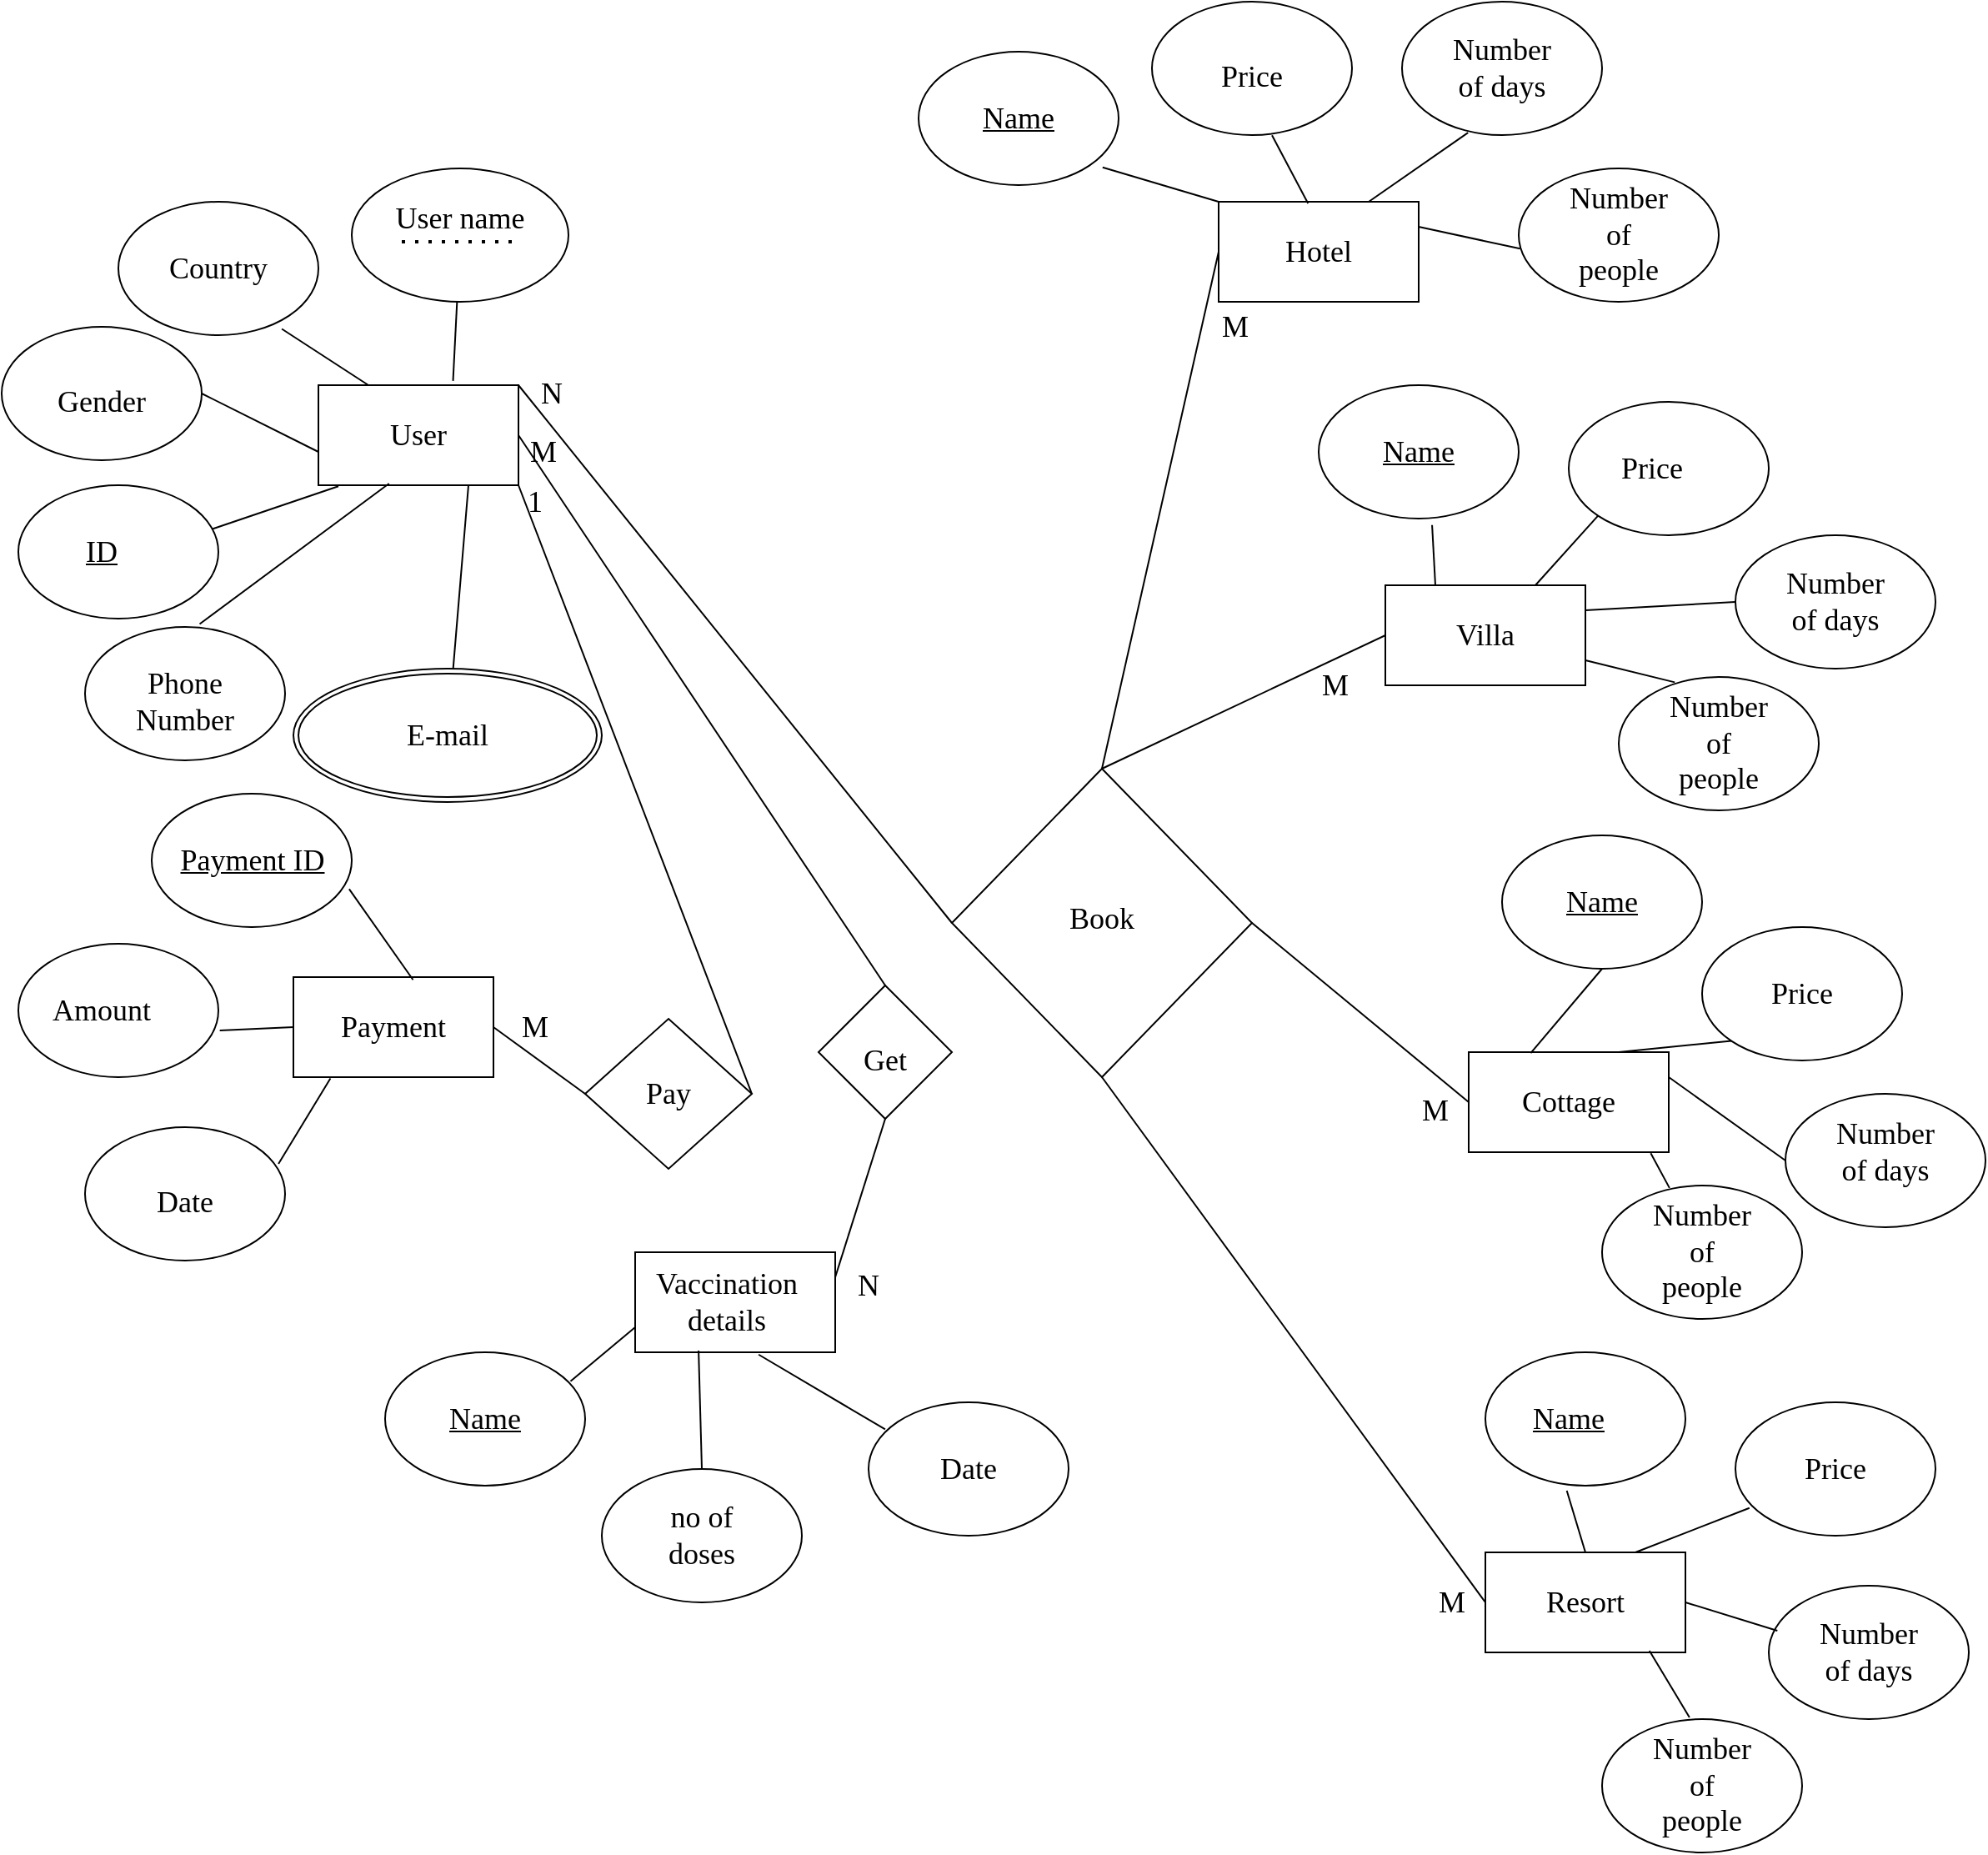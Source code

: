 <mxfile version="20.4.1" type="github">
  <diagram id="PhXYykc9L2HgZ_hh5Q4u" name="Page-1">
    <mxGraphModel dx="1888" dy="1647" grid="1" gridSize="10" guides="1" tooltips="1" connect="1" arrows="1" fold="1" page="1" pageScale="1" pageWidth="850" pageHeight="1100" math="0" shadow="0">
      <root>
        <mxCell id="0" />
        <mxCell id="1" parent="0" />
        <mxCell id="45WiUn7MyxqEai1GLjka-1" value="" style="rounded=0;whiteSpace=wrap;html=1;" vertex="1" parent="1">
          <mxGeometry x="120" y="180" width="120" height="60" as="geometry" />
        </mxCell>
        <mxCell id="45WiUn7MyxqEai1GLjka-2" value="" style="ellipse;whiteSpace=wrap;html=1;" vertex="1" parent="1">
          <mxGeometry x="140" y="50" width="130" height="80" as="geometry" />
        </mxCell>
        <mxCell id="45WiUn7MyxqEai1GLjka-3" value="" style="ellipse;whiteSpace=wrap;html=1;" vertex="1" parent="1">
          <mxGeometry y="70" width="120" height="80" as="geometry" />
        </mxCell>
        <mxCell id="45WiUn7MyxqEai1GLjka-4" value="" style="ellipse;whiteSpace=wrap;html=1;" vertex="1" parent="1">
          <mxGeometry x="-70" y="145" width="120" height="80" as="geometry" />
        </mxCell>
        <mxCell id="45WiUn7MyxqEai1GLjka-5" value="" style="ellipse;whiteSpace=wrap;html=1;" vertex="1" parent="1">
          <mxGeometry x="-60" y="240" width="120" height="80" as="geometry" />
        </mxCell>
        <mxCell id="45WiUn7MyxqEai1GLjka-6" value="" style="ellipse;whiteSpace=wrap;html=1;" vertex="1" parent="1">
          <mxGeometry x="-20" y="325" width="120" height="80" as="geometry" />
        </mxCell>
        <mxCell id="45WiUn7MyxqEai1GLjka-7" value="&lt;font face=&quot;Times New Roman&quot; style=&quot;font-size: 18px;&quot;&gt;E-mail&lt;/font&gt;" style="ellipse;shape=doubleEllipse;margin=3;whiteSpace=wrap;html=1;align=center;" vertex="1" parent="1">
          <mxGeometry x="105" y="350" width="185" height="80" as="geometry" />
        </mxCell>
        <mxCell id="45WiUn7MyxqEai1GLjka-8" value="&lt;font face=&quot;Times New Roman&quot; style=&quot;font-size: 18px;&quot;&gt;User&lt;/font&gt;" style="text;html=1;strokeColor=none;fillColor=none;align=center;verticalAlign=middle;whiteSpace=wrap;rounded=0;" vertex="1" parent="1">
          <mxGeometry x="150" y="195" width="60" height="30" as="geometry" />
        </mxCell>
        <mxCell id="45WiUn7MyxqEai1GLjka-9" value="&lt;font face=&quot;Times New Roman&quot; style=&quot;font-size: 18px;&quot;&gt;Phone Number&lt;/font&gt;" style="text;html=1;strokeColor=none;fillColor=none;align=center;verticalAlign=middle;whiteSpace=wrap;rounded=0;" vertex="1" parent="1">
          <mxGeometry x="10" y="355" width="60" height="30" as="geometry" />
        </mxCell>
        <mxCell id="45WiUn7MyxqEai1GLjka-10" value="&lt;font face=&quot;Times New Roman&quot; style=&quot;font-size: 18px;&quot;&gt;&lt;u&gt;ID&lt;/u&gt;&lt;/font&gt;" style="text;html=1;strokeColor=none;fillColor=none;align=center;verticalAlign=middle;whiteSpace=wrap;rounded=0;" vertex="1" parent="1">
          <mxGeometry x="-40" y="265" width="60" height="30" as="geometry" />
        </mxCell>
        <mxCell id="45WiUn7MyxqEai1GLjka-11" value="&lt;font face=&quot;Times New Roman&quot; style=&quot;font-size: 18px;&quot;&gt;Gender&lt;/font&gt;" style="text;html=1;strokeColor=none;fillColor=none;align=center;verticalAlign=middle;whiteSpace=wrap;rounded=0;" vertex="1" parent="1">
          <mxGeometry x="-40" y="175" width="60" height="30" as="geometry" />
        </mxCell>
        <mxCell id="45WiUn7MyxqEai1GLjka-12" value="&lt;font face=&quot;Times New Roman&quot; style=&quot;font-size: 18px;&quot;&gt;Country&lt;/font&gt;" style="text;html=1;strokeColor=none;fillColor=none;align=center;verticalAlign=middle;whiteSpace=wrap;rounded=0;" vertex="1" parent="1">
          <mxGeometry x="30" y="95" width="60" height="30" as="geometry" />
        </mxCell>
        <mxCell id="45WiUn7MyxqEai1GLjka-13" value="&lt;font face=&quot;Times New Roman&quot; style=&quot;font-size: 18px;&quot;&gt;User name&lt;/font&gt;" style="text;html=1;strokeColor=none;fillColor=none;align=center;verticalAlign=middle;whiteSpace=wrap;rounded=0;" vertex="1" parent="1">
          <mxGeometry x="165" y="65" width="80" height="30" as="geometry" />
        </mxCell>
        <mxCell id="45WiUn7MyxqEai1GLjka-14" value="" style="endArrow=none;dashed=1;html=1;dashPattern=1 3;strokeWidth=2;rounded=0;fontFamily=Times New Roman;fontSize=18;" edge="1" parent="1">
          <mxGeometry width="50" height="50" relative="1" as="geometry">
            <mxPoint x="170" y="94" as="sourcePoint" />
            <mxPoint x="240" y="94" as="targetPoint" />
          </mxGeometry>
        </mxCell>
        <mxCell id="45WiUn7MyxqEai1GLjka-15" value="" style="endArrow=none;html=1;rounded=0;fontFamily=Times New Roman;fontSize=18;entryX=0.75;entryY=1;entryDx=0;entryDy=0;" edge="1" parent="1" source="45WiUn7MyxqEai1GLjka-7" target="45WiUn7MyxqEai1GLjka-1">
          <mxGeometry width="50" height="50" relative="1" as="geometry">
            <mxPoint x="400" y="270" as="sourcePoint" />
            <mxPoint x="450" y="220" as="targetPoint" />
          </mxGeometry>
        </mxCell>
        <mxCell id="45WiUn7MyxqEai1GLjka-16" value="" style="endArrow=none;html=1;rounded=0;fontFamily=Times New Roman;fontSize=18;entryX=0.573;entryY=-0.022;entryDx=0;entryDy=0;entryPerimeter=0;exitX=0.353;exitY=0.983;exitDx=0;exitDy=0;exitPerimeter=0;" edge="1" parent="1" source="45WiUn7MyxqEai1GLjka-1" target="45WiUn7MyxqEai1GLjka-6">
          <mxGeometry width="50" height="50" relative="1" as="geometry">
            <mxPoint x="400" y="270" as="sourcePoint" />
            <mxPoint x="450" y="220" as="targetPoint" />
          </mxGeometry>
        </mxCell>
        <mxCell id="45WiUn7MyxqEai1GLjka-17" value="" style="endArrow=none;html=1;rounded=0;fontFamily=Times New Roman;fontSize=18;entryX=0.97;entryY=0.328;entryDx=0;entryDy=0;entryPerimeter=0;exitX=0.1;exitY=1.01;exitDx=0;exitDy=0;exitPerimeter=0;" edge="1" parent="1" source="45WiUn7MyxqEai1GLjka-1" target="45WiUn7MyxqEai1GLjka-5">
          <mxGeometry width="50" height="50" relative="1" as="geometry">
            <mxPoint x="400" y="270" as="sourcePoint" />
            <mxPoint x="450" y="220" as="targetPoint" />
          </mxGeometry>
        </mxCell>
        <mxCell id="45WiUn7MyxqEai1GLjka-18" value="" style="endArrow=none;html=1;rounded=0;fontFamily=Times New Roman;fontSize=18;exitX=1;exitY=0.5;exitDx=0;exitDy=0;" edge="1" parent="1" source="45WiUn7MyxqEai1GLjka-4">
          <mxGeometry width="50" height="50" relative="1" as="geometry">
            <mxPoint x="400" y="270" as="sourcePoint" />
            <mxPoint x="120" y="220" as="targetPoint" />
          </mxGeometry>
        </mxCell>
        <mxCell id="45WiUn7MyxqEai1GLjka-19" value="" style="endArrow=none;html=1;rounded=0;fontFamily=Times New Roman;fontSize=18;exitX=0.817;exitY=0.953;exitDx=0;exitDy=0;exitPerimeter=0;entryX=0.25;entryY=0;entryDx=0;entryDy=0;" edge="1" parent="1" source="45WiUn7MyxqEai1GLjka-3" target="45WiUn7MyxqEai1GLjka-1">
          <mxGeometry width="50" height="50" relative="1" as="geometry">
            <mxPoint x="400" y="270" as="sourcePoint" />
            <mxPoint x="450" y="220" as="targetPoint" />
          </mxGeometry>
        </mxCell>
        <mxCell id="45WiUn7MyxqEai1GLjka-20" value="" style="endArrow=none;html=1;rounded=0;fontFamily=Times New Roman;fontSize=18;exitX=0.673;exitY=-0.043;exitDx=0;exitDy=0;exitPerimeter=0;" edge="1" parent="1" source="45WiUn7MyxqEai1GLjka-1" target="45WiUn7MyxqEai1GLjka-2">
          <mxGeometry width="50" height="50" relative="1" as="geometry">
            <mxPoint x="135" y="180" as="sourcePoint" />
            <mxPoint x="185" y="130" as="targetPoint" />
          </mxGeometry>
        </mxCell>
        <mxCell id="45WiUn7MyxqEai1GLjka-21" value="" style="rounded=0;whiteSpace=wrap;html=1;fontFamily=Times New Roman;fontSize=18;" vertex="1" parent="1">
          <mxGeometry x="660" y="70" width="120" height="60" as="geometry" />
        </mxCell>
        <mxCell id="45WiUn7MyxqEai1GLjka-22" value="" style="ellipse;whiteSpace=wrap;html=1;fontFamily=Times New Roman;fontSize=18;" vertex="1" parent="1">
          <mxGeometry x="480" y="-20" width="120" height="80" as="geometry" />
        </mxCell>
        <mxCell id="45WiUn7MyxqEai1GLjka-23" value="" style="ellipse;whiteSpace=wrap;html=1;fontFamily=Times New Roman;fontSize=18;" vertex="1" parent="1">
          <mxGeometry x="840" y="50" width="120" height="80" as="geometry" />
        </mxCell>
        <mxCell id="45WiUn7MyxqEai1GLjka-24" value="" style="ellipse;whiteSpace=wrap;html=1;fontFamily=Times New Roman;fontSize=18;" vertex="1" parent="1">
          <mxGeometry x="770" y="-50" width="120" height="80" as="geometry" />
        </mxCell>
        <mxCell id="45WiUn7MyxqEai1GLjka-25" value="" style="ellipse;whiteSpace=wrap;html=1;fontFamily=Times New Roman;fontSize=18;" vertex="1" parent="1">
          <mxGeometry x="620" y="-50" width="120" height="80" as="geometry" />
        </mxCell>
        <mxCell id="45WiUn7MyxqEai1GLjka-26" value="Number of people" style="text;html=1;strokeColor=none;fillColor=none;align=center;verticalAlign=middle;whiteSpace=wrap;rounded=0;fontFamily=Times New Roman;fontSize=18;" vertex="1" parent="1">
          <mxGeometry x="870" y="75" width="60" height="30" as="geometry" />
        </mxCell>
        <mxCell id="45WiUn7MyxqEai1GLjka-27" value="Number of days" style="text;html=1;strokeColor=none;fillColor=none;align=center;verticalAlign=middle;whiteSpace=wrap;rounded=0;fontFamily=Times New Roman;fontSize=18;" vertex="1" parent="1">
          <mxGeometry x="800" y="-25" width="60" height="30" as="geometry" />
        </mxCell>
        <mxCell id="45WiUn7MyxqEai1GLjka-28" value="Price" style="text;html=1;strokeColor=none;fillColor=none;align=center;verticalAlign=middle;whiteSpace=wrap;rounded=0;fontFamily=Times New Roman;fontSize=18;" vertex="1" parent="1">
          <mxGeometry x="650" y="-20" width="60" height="30" as="geometry" />
        </mxCell>
        <mxCell id="45WiUn7MyxqEai1GLjka-29" value="Hotel" style="text;html=1;strokeColor=none;fillColor=none;align=center;verticalAlign=middle;whiteSpace=wrap;rounded=0;fontFamily=Times New Roman;fontSize=18;" vertex="1" parent="1">
          <mxGeometry x="690" y="85" width="60" height="30" as="geometry" />
        </mxCell>
        <mxCell id="45WiUn7MyxqEai1GLjka-30" value="&lt;u&gt;Name&lt;/u&gt;" style="text;html=1;strokeColor=none;fillColor=none;align=center;verticalAlign=middle;whiteSpace=wrap;rounded=0;fontFamily=Times New Roman;fontSize=18;" vertex="1" parent="1">
          <mxGeometry x="510" y="5" width="60" height="30" as="geometry" />
        </mxCell>
        <mxCell id="45WiUn7MyxqEai1GLjka-31" value="" style="endArrow=none;html=1;rounded=0;fontFamily=Times New Roman;fontSize=18;entryX=0.007;entryY=0.602;entryDx=0;entryDy=0;entryPerimeter=0;exitX=1;exitY=0.25;exitDx=0;exitDy=0;" edge="1" parent="1" source="45WiUn7MyxqEai1GLjka-21" target="45WiUn7MyxqEai1GLjka-23">
          <mxGeometry width="50" height="50" relative="1" as="geometry">
            <mxPoint x="400" y="230" as="sourcePoint" />
            <mxPoint x="450" y="180" as="targetPoint" />
          </mxGeometry>
        </mxCell>
        <mxCell id="45WiUn7MyxqEai1GLjka-32" value="" style="endArrow=none;html=1;rounded=0;fontFamily=Times New Roman;fontSize=18;entryX=0.75;entryY=0;entryDx=0;entryDy=0;exitX=0.33;exitY=0.982;exitDx=0;exitDy=0;exitPerimeter=0;" edge="1" parent="1" source="45WiUn7MyxqEai1GLjka-24" target="45WiUn7MyxqEai1GLjka-21">
          <mxGeometry width="50" height="50" relative="1" as="geometry">
            <mxPoint x="400" y="230" as="sourcePoint" />
            <mxPoint x="450" y="180" as="targetPoint" />
          </mxGeometry>
        </mxCell>
        <mxCell id="45WiUn7MyxqEai1GLjka-33" value="" style="endArrow=none;html=1;rounded=0;fontFamily=Times New Roman;fontSize=18;entryX=0.447;entryY=0.017;entryDx=0;entryDy=0;entryPerimeter=0;exitX=0.6;exitY=1.002;exitDx=0;exitDy=0;exitPerimeter=0;" edge="1" parent="1" source="45WiUn7MyxqEai1GLjka-25" target="45WiUn7MyxqEai1GLjka-21">
          <mxGeometry width="50" height="50" relative="1" as="geometry">
            <mxPoint x="400" y="230" as="sourcePoint" />
            <mxPoint x="450" y="180" as="targetPoint" />
          </mxGeometry>
        </mxCell>
        <mxCell id="45WiUn7MyxqEai1GLjka-34" value="" style="endArrow=none;html=1;rounded=0;fontFamily=Times New Roman;fontSize=18;entryX=0;entryY=0;entryDx=0;entryDy=0;exitX=0.92;exitY=0.867;exitDx=0;exitDy=0;exitPerimeter=0;" edge="1" parent="1" source="45WiUn7MyxqEai1GLjka-22" target="45WiUn7MyxqEai1GLjka-21">
          <mxGeometry width="50" height="50" relative="1" as="geometry">
            <mxPoint x="400" y="230" as="sourcePoint" />
            <mxPoint x="450" y="180" as="targetPoint" />
          </mxGeometry>
        </mxCell>
        <mxCell id="45WiUn7MyxqEai1GLjka-35" value="" style="rounded=0;whiteSpace=wrap;html=1;fontFamily=Times New Roman;fontSize=18;" vertex="1" parent="1">
          <mxGeometry x="760" y="300" width="120" height="60" as="geometry" />
        </mxCell>
        <mxCell id="45WiUn7MyxqEai1GLjka-36" value="" style="ellipse;whiteSpace=wrap;html=1;fontFamily=Times New Roman;fontSize=18;" vertex="1" parent="1">
          <mxGeometry x="900" y="355" width="120" height="80" as="geometry" />
        </mxCell>
        <mxCell id="45WiUn7MyxqEai1GLjka-37" value="" style="ellipse;whiteSpace=wrap;html=1;fontFamily=Times New Roman;fontSize=18;" vertex="1" parent="1">
          <mxGeometry x="970" y="270" width="120" height="80" as="geometry" />
        </mxCell>
        <mxCell id="45WiUn7MyxqEai1GLjka-38" value="" style="ellipse;whiteSpace=wrap;html=1;fontFamily=Times New Roman;fontSize=18;" vertex="1" parent="1">
          <mxGeometry x="870" y="190" width="120" height="80" as="geometry" />
        </mxCell>
        <mxCell id="45WiUn7MyxqEai1GLjka-39" value="" style="ellipse;whiteSpace=wrap;html=1;fontFamily=Times New Roman;fontSize=18;" vertex="1" parent="1">
          <mxGeometry x="720" y="180" width="120" height="80" as="geometry" />
        </mxCell>
        <mxCell id="45WiUn7MyxqEai1GLjka-40" value="Number of people" style="text;html=1;strokeColor=none;fillColor=none;align=center;verticalAlign=middle;whiteSpace=wrap;rounded=0;fontFamily=Times New Roman;fontSize=18;" vertex="1" parent="1">
          <mxGeometry x="930" y="380" width="60" height="30" as="geometry" />
        </mxCell>
        <mxCell id="45WiUn7MyxqEai1GLjka-41" value="Number of days" style="text;html=1;strokeColor=none;fillColor=none;align=center;verticalAlign=middle;whiteSpace=wrap;rounded=0;fontFamily=Times New Roman;fontSize=18;" vertex="1" parent="1">
          <mxGeometry x="1000" y="295" width="60" height="30" as="geometry" />
        </mxCell>
        <mxCell id="45WiUn7MyxqEai1GLjka-42" value="Price" style="text;html=1;strokeColor=none;fillColor=none;align=center;verticalAlign=middle;whiteSpace=wrap;rounded=0;fontFamily=Times New Roman;fontSize=18;" vertex="1" parent="1">
          <mxGeometry x="890" y="215" width="60" height="30" as="geometry" />
        </mxCell>
        <mxCell id="45WiUn7MyxqEai1GLjka-43" value="&lt;u&gt;Name&lt;/u&gt;" style="text;html=1;strokeColor=none;fillColor=none;align=center;verticalAlign=middle;whiteSpace=wrap;rounded=0;fontFamily=Times New Roman;fontSize=18;" vertex="1" parent="1">
          <mxGeometry x="750" y="205" width="60" height="30" as="geometry" />
        </mxCell>
        <mxCell id="45WiUn7MyxqEai1GLjka-44" value="Villa" style="text;html=1;strokeColor=none;fillColor=none;align=center;verticalAlign=middle;whiteSpace=wrap;rounded=0;fontFamily=Times New Roman;fontSize=18;" vertex="1" parent="1">
          <mxGeometry x="790" y="315" width="60" height="30" as="geometry" />
        </mxCell>
        <mxCell id="45WiUn7MyxqEai1GLjka-45" value="" style="endArrow=none;html=1;rounded=0;fontFamily=Times New Roman;fontSize=18;entryX=1;entryY=0.75;entryDx=0;entryDy=0;exitX=0.28;exitY=0.04;exitDx=0;exitDy=0;exitPerimeter=0;" edge="1" parent="1" source="45WiUn7MyxqEai1GLjka-36" target="45WiUn7MyxqEai1GLjka-35">
          <mxGeometry width="50" height="50" relative="1" as="geometry">
            <mxPoint x="560" y="200" as="sourcePoint" />
            <mxPoint x="610" y="150" as="targetPoint" />
          </mxGeometry>
        </mxCell>
        <mxCell id="45WiUn7MyxqEai1GLjka-46" value="" style="endArrow=none;html=1;rounded=0;fontFamily=Times New Roman;fontSize=18;entryX=1;entryY=0.25;entryDx=0;entryDy=0;exitX=0;exitY=0.5;exitDx=0;exitDy=0;" edge="1" parent="1" source="45WiUn7MyxqEai1GLjka-37" target="45WiUn7MyxqEai1GLjka-35">
          <mxGeometry width="50" height="50" relative="1" as="geometry">
            <mxPoint x="560" y="200" as="sourcePoint" />
            <mxPoint x="610" y="150" as="targetPoint" />
          </mxGeometry>
        </mxCell>
        <mxCell id="45WiUn7MyxqEai1GLjka-47" value="" style="endArrow=none;html=1;rounded=0;fontFamily=Times New Roman;fontSize=18;entryX=0.75;entryY=0;entryDx=0;entryDy=0;exitX=0;exitY=1;exitDx=0;exitDy=0;" edge="1" parent="1" source="45WiUn7MyxqEai1GLjka-38" target="45WiUn7MyxqEai1GLjka-35">
          <mxGeometry width="50" height="50" relative="1" as="geometry">
            <mxPoint x="560" y="200" as="sourcePoint" />
            <mxPoint x="610" y="150" as="targetPoint" />
          </mxGeometry>
        </mxCell>
        <mxCell id="45WiUn7MyxqEai1GLjka-48" value="" style="endArrow=none;html=1;rounded=0;fontFamily=Times New Roman;fontSize=18;entryX=0.25;entryY=0;entryDx=0;entryDy=0;exitX=0.567;exitY=1.048;exitDx=0;exitDy=0;exitPerimeter=0;" edge="1" parent="1" source="45WiUn7MyxqEai1GLjka-39" target="45WiUn7MyxqEai1GLjka-35">
          <mxGeometry width="50" height="50" relative="1" as="geometry">
            <mxPoint x="560" y="200" as="sourcePoint" />
            <mxPoint x="610" y="150" as="targetPoint" />
          </mxGeometry>
        </mxCell>
        <mxCell id="45WiUn7MyxqEai1GLjka-49" value="" style="rounded=0;whiteSpace=wrap;html=1;fontFamily=Times New Roman;fontSize=18;" vertex="1" parent="1">
          <mxGeometry x="810" y="580" width="120" height="60" as="geometry" />
        </mxCell>
        <mxCell id="45WiUn7MyxqEai1GLjka-50" value="" style="ellipse;whiteSpace=wrap;html=1;fontFamily=Times New Roman;fontSize=18;" vertex="1" parent="1">
          <mxGeometry x="890" y="660" width="120" height="80" as="geometry" />
        </mxCell>
        <mxCell id="45WiUn7MyxqEai1GLjka-51" value="" style="ellipse;whiteSpace=wrap;html=1;fontFamily=Times New Roman;fontSize=18;" vertex="1" parent="1">
          <mxGeometry x="1000" y="605" width="120" height="80" as="geometry" />
        </mxCell>
        <mxCell id="45WiUn7MyxqEai1GLjka-52" value="" style="ellipse;whiteSpace=wrap;html=1;fontFamily=Times New Roman;fontSize=18;" vertex="1" parent="1">
          <mxGeometry x="950" y="505" width="120" height="80" as="geometry" />
        </mxCell>
        <mxCell id="45WiUn7MyxqEai1GLjka-53" value="" style="ellipse;whiteSpace=wrap;html=1;fontFamily=Times New Roman;fontSize=18;" vertex="1" parent="1">
          <mxGeometry x="830" y="450" width="120" height="80" as="geometry" />
        </mxCell>
        <mxCell id="45WiUn7MyxqEai1GLjka-54" value="Number of people" style="text;html=1;strokeColor=none;fillColor=none;align=center;verticalAlign=middle;whiteSpace=wrap;rounded=0;fontFamily=Times New Roman;fontSize=18;" vertex="1" parent="1">
          <mxGeometry x="920" y="685" width="60" height="30" as="geometry" />
        </mxCell>
        <mxCell id="45WiUn7MyxqEai1GLjka-55" value="Number of days" style="text;html=1;strokeColor=none;fillColor=none;align=center;verticalAlign=middle;whiteSpace=wrap;rounded=0;fontFamily=Times New Roman;fontSize=18;" vertex="1" parent="1">
          <mxGeometry x="1030" y="625" width="60" height="30" as="geometry" />
        </mxCell>
        <mxCell id="45WiUn7MyxqEai1GLjka-56" value="Price" style="text;html=1;strokeColor=none;fillColor=none;align=center;verticalAlign=middle;whiteSpace=wrap;rounded=0;fontFamily=Times New Roman;fontSize=18;" vertex="1" parent="1">
          <mxGeometry x="980" y="530" width="60" height="30" as="geometry" />
        </mxCell>
        <mxCell id="45WiUn7MyxqEai1GLjka-57" value="&lt;u&gt;Name&lt;/u&gt;" style="text;html=1;strokeColor=none;fillColor=none;align=center;verticalAlign=middle;whiteSpace=wrap;rounded=0;fontFamily=Times New Roman;fontSize=18;" vertex="1" parent="1">
          <mxGeometry x="860" y="475" width="60" height="30" as="geometry" />
        </mxCell>
        <mxCell id="45WiUn7MyxqEai1GLjka-58" value="Cottage" style="text;html=1;strokeColor=none;fillColor=none;align=center;verticalAlign=middle;whiteSpace=wrap;rounded=0;fontFamily=Times New Roman;fontSize=18;" vertex="1" parent="1">
          <mxGeometry x="840" y="595" width="60" height="30" as="geometry" />
        </mxCell>
        <mxCell id="45WiUn7MyxqEai1GLjka-59" value="" style="endArrow=none;html=1;rounded=0;fontFamily=Times New Roman;fontSize=18;entryX=0.337;entryY=0.018;entryDx=0;entryDy=0;entryPerimeter=0;exitX=0.91;exitY=1.01;exitDx=0;exitDy=0;exitPerimeter=0;" edge="1" parent="1" source="45WiUn7MyxqEai1GLjka-49" target="45WiUn7MyxqEai1GLjka-50">
          <mxGeometry width="50" height="50" relative="1" as="geometry">
            <mxPoint x="560" y="470" as="sourcePoint" />
            <mxPoint x="610" y="420" as="targetPoint" />
          </mxGeometry>
        </mxCell>
        <mxCell id="45WiUn7MyxqEai1GLjka-60" value="" style="endArrow=none;html=1;rounded=0;fontFamily=Times New Roman;fontSize=18;entryX=1;entryY=0.25;entryDx=0;entryDy=0;exitX=0;exitY=0.5;exitDx=0;exitDy=0;" edge="1" parent="1" source="45WiUn7MyxqEai1GLjka-51" target="45WiUn7MyxqEai1GLjka-49">
          <mxGeometry width="50" height="50" relative="1" as="geometry">
            <mxPoint x="560" y="470" as="sourcePoint" />
            <mxPoint x="610" y="420" as="targetPoint" />
          </mxGeometry>
        </mxCell>
        <mxCell id="45WiUn7MyxqEai1GLjka-61" value="" style="endArrow=none;html=1;rounded=0;fontFamily=Times New Roman;fontSize=18;entryX=0.75;entryY=0;entryDx=0;entryDy=0;exitX=0;exitY=1;exitDx=0;exitDy=0;" edge="1" parent="1" source="45WiUn7MyxqEai1GLjka-52" target="45WiUn7MyxqEai1GLjka-49">
          <mxGeometry width="50" height="50" relative="1" as="geometry">
            <mxPoint x="560" y="470" as="sourcePoint" />
            <mxPoint x="610" y="420" as="targetPoint" />
          </mxGeometry>
        </mxCell>
        <mxCell id="45WiUn7MyxqEai1GLjka-62" value="" style="endArrow=none;html=1;rounded=0;fontFamily=Times New Roman;fontSize=18;exitX=0.31;exitY=0.01;exitDx=0;exitDy=0;exitPerimeter=0;entryX=0.5;entryY=1;entryDx=0;entryDy=0;" edge="1" parent="1" source="45WiUn7MyxqEai1GLjka-49" target="45WiUn7MyxqEai1GLjka-53">
          <mxGeometry width="50" height="50" relative="1" as="geometry">
            <mxPoint x="560" y="470" as="sourcePoint" />
            <mxPoint x="610" y="420" as="targetPoint" />
          </mxGeometry>
        </mxCell>
        <mxCell id="45WiUn7MyxqEai1GLjka-63" value="" style="rounded=0;whiteSpace=wrap;html=1;fontFamily=Times New Roman;fontSize=18;" vertex="1" parent="1">
          <mxGeometry x="820" y="880" width="120" height="60" as="geometry" />
        </mxCell>
        <mxCell id="45WiUn7MyxqEai1GLjka-64" value="" style="ellipse;whiteSpace=wrap;html=1;fontFamily=Times New Roman;fontSize=18;" vertex="1" parent="1">
          <mxGeometry x="890" y="980" width="120" height="80" as="geometry" />
        </mxCell>
        <mxCell id="45WiUn7MyxqEai1GLjka-65" value="" style="ellipse;whiteSpace=wrap;html=1;fontFamily=Times New Roman;fontSize=18;" vertex="1" parent="1">
          <mxGeometry x="990" y="900" width="120" height="80" as="geometry" />
        </mxCell>
        <mxCell id="45WiUn7MyxqEai1GLjka-66" value="" style="ellipse;whiteSpace=wrap;html=1;fontFamily=Times New Roman;fontSize=18;" vertex="1" parent="1">
          <mxGeometry x="970" y="790" width="120" height="80" as="geometry" />
        </mxCell>
        <mxCell id="45WiUn7MyxqEai1GLjka-67" value="" style="ellipse;whiteSpace=wrap;html=1;fontFamily=Times New Roman;fontSize=18;" vertex="1" parent="1">
          <mxGeometry x="820" y="760" width="120" height="80" as="geometry" />
        </mxCell>
        <mxCell id="45WiUn7MyxqEai1GLjka-68" value="Number of days" style="text;html=1;strokeColor=none;fillColor=none;align=center;verticalAlign=middle;whiteSpace=wrap;rounded=0;fontFamily=Times New Roman;fontSize=18;" vertex="1" parent="1">
          <mxGeometry x="1020" y="925" width="60" height="30" as="geometry" />
        </mxCell>
        <mxCell id="45WiUn7MyxqEai1GLjka-69" value="Price" style="text;html=1;strokeColor=none;fillColor=none;align=center;verticalAlign=middle;whiteSpace=wrap;rounded=0;fontFamily=Times New Roman;fontSize=18;" vertex="1" parent="1">
          <mxGeometry x="1000" y="815" width="60" height="30" as="geometry" />
        </mxCell>
        <mxCell id="45WiUn7MyxqEai1GLjka-70" value="&lt;u&gt;Name&lt;/u&gt;" style="text;html=1;strokeColor=none;fillColor=none;align=center;verticalAlign=middle;whiteSpace=wrap;rounded=0;fontFamily=Times New Roman;fontSize=18;" vertex="1" parent="1">
          <mxGeometry x="840" y="785" width="60" height="30" as="geometry" />
        </mxCell>
        <mxCell id="45WiUn7MyxqEai1GLjka-71" value="Resort" style="text;html=1;strokeColor=none;fillColor=none;align=center;verticalAlign=middle;whiteSpace=wrap;rounded=0;fontFamily=Times New Roman;fontSize=18;" vertex="1" parent="1">
          <mxGeometry x="850" y="895" width="60" height="30" as="geometry" />
        </mxCell>
        <mxCell id="45WiUn7MyxqEai1GLjka-74" value="Number of people" style="text;html=1;strokeColor=none;fillColor=none;align=center;verticalAlign=middle;whiteSpace=wrap;rounded=0;fontFamily=Times New Roman;fontSize=18;" vertex="1" parent="1">
          <mxGeometry x="920" y="1005" width="60" height="30" as="geometry" />
        </mxCell>
        <mxCell id="45WiUn7MyxqEai1GLjka-75" value="" style="endArrow=none;html=1;rounded=0;fontFamily=Times New Roman;fontSize=18;entryX=0.437;entryY=-0.013;entryDx=0;entryDy=0;entryPerimeter=0;exitX=0.82;exitY=0.983;exitDx=0;exitDy=0;exitPerimeter=0;" edge="1" parent="1" source="45WiUn7MyxqEai1GLjka-63" target="45WiUn7MyxqEai1GLjka-64">
          <mxGeometry width="50" height="50" relative="1" as="geometry">
            <mxPoint x="560" y="940" as="sourcePoint" />
            <mxPoint x="610" y="890" as="targetPoint" />
          </mxGeometry>
        </mxCell>
        <mxCell id="45WiUn7MyxqEai1GLjka-76" value="" style="endArrow=none;html=1;rounded=0;fontFamily=Times New Roman;fontSize=18;entryX=0.043;entryY=0.337;entryDx=0;entryDy=0;entryPerimeter=0;exitX=1;exitY=0.5;exitDx=0;exitDy=0;" edge="1" parent="1" source="45WiUn7MyxqEai1GLjka-63" target="45WiUn7MyxqEai1GLjka-65">
          <mxGeometry width="50" height="50" relative="1" as="geometry">
            <mxPoint x="560" y="940" as="sourcePoint" />
            <mxPoint x="610" y="890" as="targetPoint" />
          </mxGeometry>
        </mxCell>
        <mxCell id="45WiUn7MyxqEai1GLjka-77" value="" style="endArrow=none;html=1;rounded=0;fontFamily=Times New Roman;fontSize=18;entryX=0.07;entryY=0.792;entryDx=0;entryDy=0;entryPerimeter=0;exitX=0.75;exitY=0;exitDx=0;exitDy=0;" edge="1" parent="1" source="45WiUn7MyxqEai1GLjka-63" target="45WiUn7MyxqEai1GLjka-66">
          <mxGeometry width="50" height="50" relative="1" as="geometry">
            <mxPoint x="560" y="940" as="sourcePoint" />
            <mxPoint x="610" y="890" as="targetPoint" />
          </mxGeometry>
        </mxCell>
        <mxCell id="45WiUn7MyxqEai1GLjka-78" value="" style="endArrow=none;html=1;rounded=0;fontFamily=Times New Roman;fontSize=18;entryX=0.407;entryY=1.037;entryDx=0;entryDy=0;entryPerimeter=0;exitX=0.5;exitY=0;exitDx=0;exitDy=0;" edge="1" parent="1" source="45WiUn7MyxqEai1GLjka-63" target="45WiUn7MyxqEai1GLjka-67">
          <mxGeometry width="50" height="50" relative="1" as="geometry">
            <mxPoint x="560" y="940" as="sourcePoint" />
            <mxPoint x="610" y="890" as="targetPoint" />
          </mxGeometry>
        </mxCell>
        <mxCell id="45WiUn7MyxqEai1GLjka-79" value="" style="rounded=0;whiteSpace=wrap;html=1;fontFamily=Times New Roman;fontSize=18;" vertex="1" parent="1">
          <mxGeometry x="105" y="535" width="120" height="60" as="geometry" />
        </mxCell>
        <mxCell id="45WiUn7MyxqEai1GLjka-80" value="" style="ellipse;whiteSpace=wrap;html=1;fontFamily=Times New Roman;fontSize=18;" vertex="1" parent="1">
          <mxGeometry x="-20" y="625" width="120" height="80" as="geometry" />
        </mxCell>
        <mxCell id="45WiUn7MyxqEai1GLjka-81" value="" style="ellipse;whiteSpace=wrap;html=1;fontFamily=Times New Roman;fontSize=18;" vertex="1" parent="1">
          <mxGeometry x="-60" y="515" width="120" height="80" as="geometry" />
        </mxCell>
        <mxCell id="45WiUn7MyxqEai1GLjka-82" value="" style="ellipse;whiteSpace=wrap;html=1;fontFamily=Times New Roman;fontSize=18;" vertex="1" parent="1">
          <mxGeometry x="20" y="425" width="120" height="80" as="geometry" />
        </mxCell>
        <mxCell id="45WiUn7MyxqEai1GLjka-83" value="Payment" style="text;html=1;strokeColor=none;fillColor=none;align=center;verticalAlign=middle;whiteSpace=wrap;rounded=0;fontFamily=Times New Roman;fontSize=18;" vertex="1" parent="1">
          <mxGeometry x="135" y="550" width="60" height="30" as="geometry" />
        </mxCell>
        <mxCell id="45WiUn7MyxqEai1GLjka-84" value="Date" style="text;html=1;strokeColor=none;fillColor=none;align=center;verticalAlign=middle;whiteSpace=wrap;rounded=0;fontFamily=Times New Roman;fontSize=18;" vertex="1" parent="1">
          <mxGeometry x="10" y="655" width="60" height="30" as="geometry" />
        </mxCell>
        <mxCell id="45WiUn7MyxqEai1GLjka-85" value="Amount" style="text;html=1;strokeColor=none;fillColor=none;align=center;verticalAlign=middle;whiteSpace=wrap;rounded=0;fontFamily=Times New Roman;fontSize=18;" vertex="1" parent="1">
          <mxGeometry x="-40" y="540" width="60" height="30" as="geometry" />
        </mxCell>
        <mxCell id="45WiUn7MyxqEai1GLjka-86" value="&lt;u&gt;Payment ID&lt;/u&gt;" style="text;html=1;strokeColor=none;fillColor=none;align=center;verticalAlign=middle;whiteSpace=wrap;rounded=0;fontFamily=Times New Roman;fontSize=18;" vertex="1" parent="1">
          <mxGeometry x="32.5" y="450" width="95" height="30" as="geometry" />
        </mxCell>
        <mxCell id="45WiUn7MyxqEai1GLjka-87" value="" style="endArrow=none;html=1;rounded=0;fontFamily=Times New Roman;fontSize=18;entryX=0.967;entryY=0.275;entryDx=0;entryDy=0;entryPerimeter=0;exitX=0.185;exitY=1.013;exitDx=0;exitDy=0;exitPerimeter=0;" edge="1" parent="1" source="45WiUn7MyxqEai1GLjka-79" target="45WiUn7MyxqEai1GLjka-80">
          <mxGeometry width="50" height="50" relative="1" as="geometry">
            <mxPoint x="440" y="530" as="sourcePoint" />
            <mxPoint x="490" y="480" as="targetPoint" />
          </mxGeometry>
        </mxCell>
        <mxCell id="45WiUn7MyxqEai1GLjka-88" value="" style="endArrow=none;html=1;rounded=0;fontFamily=Times New Roman;fontSize=18;entryX=0;entryY=0.5;entryDx=0;entryDy=0;exitX=1.007;exitY=0.65;exitDx=0;exitDy=0;exitPerimeter=0;" edge="1" parent="1" source="45WiUn7MyxqEai1GLjka-81" target="45WiUn7MyxqEai1GLjka-79">
          <mxGeometry width="50" height="50" relative="1" as="geometry">
            <mxPoint x="440" y="530" as="sourcePoint" />
            <mxPoint x="490" y="480" as="targetPoint" />
          </mxGeometry>
        </mxCell>
        <mxCell id="45WiUn7MyxqEai1GLjka-89" value="" style="endArrow=none;html=1;rounded=0;fontFamily=Times New Roman;fontSize=18;exitX=0.598;exitY=0.027;exitDx=0;exitDy=0;exitPerimeter=0;entryX=0.987;entryY=0.715;entryDx=0;entryDy=0;entryPerimeter=0;" edge="1" parent="1" source="45WiUn7MyxqEai1GLjka-79" target="45WiUn7MyxqEai1GLjka-82">
          <mxGeometry width="50" height="50" relative="1" as="geometry">
            <mxPoint x="440" y="530" as="sourcePoint" />
            <mxPoint x="490" y="480" as="targetPoint" />
          </mxGeometry>
        </mxCell>
        <mxCell id="45WiUn7MyxqEai1GLjka-90" value="" style="rounded=0;whiteSpace=wrap;html=1;fontFamily=Times New Roman;fontSize=18;" vertex="1" parent="1">
          <mxGeometry x="310" y="700" width="120" height="60" as="geometry" />
        </mxCell>
        <mxCell id="45WiUn7MyxqEai1GLjka-91" value="" style="ellipse;whiteSpace=wrap;html=1;fontFamily=Times New Roman;fontSize=18;" vertex="1" parent="1">
          <mxGeometry x="450" y="790" width="120" height="80" as="geometry" />
        </mxCell>
        <mxCell id="45WiUn7MyxqEai1GLjka-92" value="" style="ellipse;whiteSpace=wrap;html=1;fontFamily=Times New Roman;fontSize=18;" vertex="1" parent="1">
          <mxGeometry x="290" y="830" width="120" height="80" as="geometry" />
        </mxCell>
        <mxCell id="45WiUn7MyxqEai1GLjka-93" value="" style="ellipse;whiteSpace=wrap;html=1;fontFamily=Times New Roman;fontSize=18;" vertex="1" parent="1">
          <mxGeometry x="160" y="760" width="120" height="80" as="geometry" />
        </mxCell>
        <mxCell id="45WiUn7MyxqEai1GLjka-94" value="Date" style="text;html=1;strokeColor=none;fillColor=none;align=center;verticalAlign=middle;whiteSpace=wrap;rounded=0;fontFamily=Times New Roman;fontSize=18;" vertex="1" parent="1">
          <mxGeometry x="480" y="815" width="60" height="30" as="geometry" />
        </mxCell>
        <mxCell id="45WiUn7MyxqEai1GLjka-95" value="no of doses" style="text;html=1;strokeColor=none;fillColor=none;align=center;verticalAlign=middle;whiteSpace=wrap;rounded=0;fontFamily=Times New Roman;fontSize=18;" vertex="1" parent="1">
          <mxGeometry x="320" y="855" width="60" height="30" as="geometry" />
        </mxCell>
        <mxCell id="45WiUn7MyxqEai1GLjka-96" value="&lt;u&gt;Name&lt;/u&gt;" style="text;html=1;strokeColor=none;fillColor=none;align=center;verticalAlign=middle;whiteSpace=wrap;rounded=0;fontFamily=Times New Roman;fontSize=18;" vertex="1" parent="1">
          <mxGeometry x="190" y="785" width="60" height="30" as="geometry" />
        </mxCell>
        <mxCell id="45WiUn7MyxqEai1GLjka-97" value="Vaccination details" style="text;html=1;strokeColor=none;fillColor=none;align=center;verticalAlign=middle;whiteSpace=wrap;rounded=0;fontFamily=Times New Roman;fontSize=18;" vertex="1" parent="1">
          <mxGeometry x="335" y="715" width="60" height="30" as="geometry" />
        </mxCell>
        <mxCell id="45WiUn7MyxqEai1GLjka-100" value="" style="endArrow=none;html=1;rounded=0;fontFamily=Times New Roman;fontSize=18;exitX=0.083;exitY=0.203;exitDx=0;exitDy=0;exitPerimeter=0;entryX=0.617;entryY=1.023;entryDx=0;entryDy=0;entryPerimeter=0;" edge="1" parent="1" source="45WiUn7MyxqEai1GLjka-91" target="45WiUn7MyxqEai1GLjka-90">
          <mxGeometry width="50" height="50" relative="1" as="geometry">
            <mxPoint x="440" y="710" as="sourcePoint" />
            <mxPoint x="490" y="660" as="targetPoint" />
          </mxGeometry>
        </mxCell>
        <mxCell id="45WiUn7MyxqEai1GLjka-101" value="" style="endArrow=none;html=1;rounded=0;fontFamily=Times New Roman;fontSize=18;exitX=0.5;exitY=0;exitDx=0;exitDy=0;entryX=0.317;entryY=0.983;entryDx=0;entryDy=0;entryPerimeter=0;" edge="1" parent="1" source="45WiUn7MyxqEai1GLjka-92" target="45WiUn7MyxqEai1GLjka-90">
          <mxGeometry width="50" height="50" relative="1" as="geometry">
            <mxPoint x="440" y="710" as="sourcePoint" />
            <mxPoint x="490" y="660" as="targetPoint" />
          </mxGeometry>
        </mxCell>
        <mxCell id="45WiUn7MyxqEai1GLjka-102" value="" style="endArrow=none;html=1;rounded=0;fontFamily=Times New Roman;fontSize=18;exitX=0.927;exitY=0.217;exitDx=0;exitDy=0;exitPerimeter=0;entryX=0;entryY=0.75;entryDx=0;entryDy=0;" edge="1" parent="1" source="45WiUn7MyxqEai1GLjka-93" target="45WiUn7MyxqEai1GLjka-90">
          <mxGeometry width="50" height="50" relative="1" as="geometry">
            <mxPoint x="440" y="710" as="sourcePoint" />
            <mxPoint x="490" y="660" as="targetPoint" />
          </mxGeometry>
        </mxCell>
        <mxCell id="45WiUn7MyxqEai1GLjka-103" value="" style="rhombus;whiteSpace=wrap;html=1;fontFamily=Times New Roman;fontSize=18;" vertex="1" parent="1">
          <mxGeometry x="500" y="410" width="180" height="185" as="geometry" />
        </mxCell>
        <mxCell id="45WiUn7MyxqEai1GLjka-104" value="" style="rhombus;whiteSpace=wrap;html=1;fontFamily=Times New Roman;fontSize=18;" vertex="1" parent="1">
          <mxGeometry x="280" y="560" width="100" height="90" as="geometry" />
        </mxCell>
        <mxCell id="45WiUn7MyxqEai1GLjka-105" value="Pay" style="text;html=1;strokeColor=none;fillColor=none;align=center;verticalAlign=middle;whiteSpace=wrap;rounded=0;fontFamily=Times New Roman;fontSize=18;" vertex="1" parent="1">
          <mxGeometry x="300" y="590" width="60" height="30" as="geometry" />
        </mxCell>
        <mxCell id="45WiUn7MyxqEai1GLjka-106" value="Book" style="text;html=1;strokeColor=none;fillColor=none;align=center;verticalAlign=middle;whiteSpace=wrap;rounded=0;fontFamily=Times New Roman;fontSize=18;" vertex="1" parent="1">
          <mxGeometry x="560" y="485" width="60" height="30" as="geometry" />
        </mxCell>
        <mxCell id="45WiUn7MyxqEai1GLjka-108" value="" style="endArrow=none;html=1;rounded=0;fontFamily=Times New Roman;fontSize=18;exitX=0;exitY=0.5;exitDx=0;exitDy=0;entryX=1;entryY=0;entryDx=0;entryDy=0;" edge="1" parent="1" source="45WiUn7MyxqEai1GLjka-103" target="45WiUn7MyxqEai1GLjka-1">
          <mxGeometry width="50" height="50" relative="1" as="geometry">
            <mxPoint x="440" y="310" as="sourcePoint" />
            <mxPoint x="490" y="260" as="targetPoint" />
          </mxGeometry>
        </mxCell>
        <mxCell id="45WiUn7MyxqEai1GLjka-109" value="" style="endArrow=none;html=1;rounded=0;fontFamily=Times New Roman;fontSize=18;entryX=1;entryY=0.5;entryDx=0;entryDy=0;exitX=0;exitY=0.5;exitDx=0;exitDy=0;" edge="1" parent="1" source="45WiUn7MyxqEai1GLjka-104" target="45WiUn7MyxqEai1GLjka-79">
          <mxGeometry width="50" height="50" relative="1" as="geometry">
            <mxPoint x="500" y="500" as="sourcePoint" />
            <mxPoint x="490" y="460" as="targetPoint" />
          </mxGeometry>
        </mxCell>
        <mxCell id="45WiUn7MyxqEai1GLjka-110" value="" style="endArrow=none;html=1;rounded=0;fontFamily=Times New Roman;fontSize=18;exitX=1;exitY=0.5;exitDx=0;exitDy=0;" edge="1" parent="1" source="45WiUn7MyxqEai1GLjka-104">
          <mxGeometry width="50" height="50" relative="1" as="geometry">
            <mxPoint x="440" y="510" as="sourcePoint" />
            <mxPoint x="240" y="240" as="targetPoint" />
          </mxGeometry>
        </mxCell>
        <mxCell id="45WiUn7MyxqEai1GLjka-111" value="" style="rhombus;whiteSpace=wrap;html=1;fontFamily=Times New Roman;fontSize=18;" vertex="1" parent="1">
          <mxGeometry x="420" y="540" width="80" height="80" as="geometry" />
        </mxCell>
        <mxCell id="45WiUn7MyxqEai1GLjka-112" value="Get" style="text;html=1;strokeColor=none;fillColor=none;align=center;verticalAlign=middle;whiteSpace=wrap;rounded=0;fontFamily=Times New Roman;fontSize=18;" vertex="1" parent="1">
          <mxGeometry x="430" y="570" width="60" height="30" as="geometry" />
        </mxCell>
        <mxCell id="45WiUn7MyxqEai1GLjka-113" value="" style="endArrow=none;html=1;rounded=0;fontFamily=Times New Roman;fontSize=18;exitX=0.5;exitY=0;exitDx=0;exitDy=0;" edge="1" parent="1" source="45WiUn7MyxqEai1GLjka-111">
          <mxGeometry width="50" height="50" relative="1" as="geometry">
            <mxPoint x="440" y="410" as="sourcePoint" />
            <mxPoint x="240" y="210" as="targetPoint" />
          </mxGeometry>
        </mxCell>
        <mxCell id="45WiUn7MyxqEai1GLjka-114" value="" style="endArrow=none;html=1;rounded=0;fontFamily=Times New Roman;fontSize=18;entryX=0.5;entryY=1;entryDx=0;entryDy=0;exitX=1;exitY=0.25;exitDx=0;exitDy=0;" edge="1" parent="1" source="45WiUn7MyxqEai1GLjka-90" target="45WiUn7MyxqEai1GLjka-111">
          <mxGeometry width="50" height="50" relative="1" as="geometry">
            <mxPoint x="440" y="710" as="sourcePoint" />
            <mxPoint x="490" y="660" as="targetPoint" />
          </mxGeometry>
        </mxCell>
        <mxCell id="45WiUn7MyxqEai1GLjka-115" value="1" style="text;html=1;strokeColor=none;fillColor=none;align=center;verticalAlign=middle;whiteSpace=wrap;rounded=0;fontFamily=Times New Roman;fontSize=18;" vertex="1" parent="1">
          <mxGeometry x="220" y="235" width="60" height="30" as="geometry" />
        </mxCell>
        <mxCell id="45WiUn7MyxqEai1GLjka-116" value="M" style="text;html=1;strokeColor=none;fillColor=none;align=center;verticalAlign=middle;whiteSpace=wrap;rounded=0;fontFamily=Times New Roman;fontSize=18;" vertex="1" parent="1">
          <mxGeometry x="225" y="205" width="60" height="30" as="geometry" />
        </mxCell>
        <mxCell id="45WiUn7MyxqEai1GLjka-117" value="N" style="text;html=1;strokeColor=none;fillColor=none;align=center;verticalAlign=middle;whiteSpace=wrap;rounded=0;fontFamily=Times New Roman;fontSize=18;" vertex="1" parent="1">
          <mxGeometry x="230" y="170" width="60" height="30" as="geometry" />
        </mxCell>
        <mxCell id="45WiUn7MyxqEai1GLjka-118" value="N" style="text;html=1;strokeColor=none;fillColor=none;align=center;verticalAlign=middle;whiteSpace=wrap;rounded=0;fontFamily=Times New Roman;fontSize=18;" vertex="1" parent="1">
          <mxGeometry x="420" y="705" width="60" height="30" as="geometry" />
        </mxCell>
        <mxCell id="45WiUn7MyxqEai1GLjka-119" value="M" style="text;html=1;strokeColor=none;fillColor=none;align=center;verticalAlign=middle;whiteSpace=wrap;rounded=0;fontFamily=Times New Roman;fontSize=18;" vertex="1" parent="1">
          <mxGeometry x="220" y="550" width="60" height="30" as="geometry" />
        </mxCell>
        <mxCell id="45WiUn7MyxqEai1GLjka-120" value="M" style="text;html=1;strokeColor=none;fillColor=none;align=center;verticalAlign=middle;whiteSpace=wrap;rounded=0;fontFamily=Times New Roman;fontSize=18;" vertex="1" parent="1">
          <mxGeometry x="640" y="130" width="60" height="30" as="geometry" />
        </mxCell>
        <mxCell id="45WiUn7MyxqEai1GLjka-121" value="" style="endArrow=none;html=1;rounded=0;fontFamily=Times New Roman;fontSize=18;exitX=0;exitY=0.5;exitDx=0;exitDy=0;entryX=0.5;entryY=1;entryDx=0;entryDy=0;" edge="1" parent="1" source="45WiUn7MyxqEai1GLjka-63" target="45WiUn7MyxqEai1GLjka-103">
          <mxGeometry width="50" height="50" relative="1" as="geometry">
            <mxPoint x="440" y="410" as="sourcePoint" />
            <mxPoint x="490" y="360" as="targetPoint" />
          </mxGeometry>
        </mxCell>
        <mxCell id="45WiUn7MyxqEai1GLjka-122" value="" style="endArrow=none;html=1;rounded=0;fontFamily=Times New Roman;fontSize=18;entryX=0;entryY=0.5;entryDx=0;entryDy=0;exitX=1;exitY=0.5;exitDx=0;exitDy=0;" edge="1" parent="1" source="45WiUn7MyxqEai1GLjka-103" target="45WiUn7MyxqEai1GLjka-49">
          <mxGeometry width="50" height="50" relative="1" as="geometry">
            <mxPoint x="440" y="410" as="sourcePoint" />
            <mxPoint x="490" y="360" as="targetPoint" />
          </mxGeometry>
        </mxCell>
        <mxCell id="45WiUn7MyxqEai1GLjka-123" value="" style="endArrow=none;html=1;rounded=0;fontFamily=Times New Roman;fontSize=18;entryX=0;entryY=0.5;entryDx=0;entryDy=0;exitX=0.5;exitY=0;exitDx=0;exitDy=0;" edge="1" parent="1" source="45WiUn7MyxqEai1GLjka-103" target="45WiUn7MyxqEai1GLjka-35">
          <mxGeometry width="50" height="50" relative="1" as="geometry">
            <mxPoint x="440" y="410" as="sourcePoint" />
            <mxPoint x="490" y="360" as="targetPoint" />
          </mxGeometry>
        </mxCell>
        <mxCell id="45WiUn7MyxqEai1GLjka-124" value="" style="endArrow=none;html=1;rounded=0;fontFamily=Times New Roman;fontSize=18;entryX=0.5;entryY=0;entryDx=0;entryDy=0;exitX=0;exitY=0.5;exitDx=0;exitDy=0;" edge="1" parent="1" source="45WiUn7MyxqEai1GLjka-21" target="45WiUn7MyxqEai1GLjka-103">
          <mxGeometry width="50" height="50" relative="1" as="geometry">
            <mxPoint x="440" y="410" as="sourcePoint" />
            <mxPoint x="490" y="360" as="targetPoint" />
          </mxGeometry>
        </mxCell>
        <mxCell id="45WiUn7MyxqEai1GLjka-125" value="M" style="text;html=1;strokeColor=none;fillColor=none;align=center;verticalAlign=middle;whiteSpace=wrap;rounded=0;fontFamily=Times New Roman;fontSize=18;" vertex="1" parent="1">
          <mxGeometry x="770" y="895" width="60" height="30" as="geometry" />
        </mxCell>
        <mxCell id="45WiUn7MyxqEai1GLjka-126" value="M" style="text;html=1;strokeColor=none;fillColor=none;align=center;verticalAlign=middle;whiteSpace=wrap;rounded=0;fontFamily=Times New Roman;fontSize=18;" vertex="1" parent="1">
          <mxGeometry x="760" y="600" width="60" height="30" as="geometry" />
        </mxCell>
        <mxCell id="45WiUn7MyxqEai1GLjka-127" value="M" style="text;html=1;strokeColor=none;fillColor=none;align=center;verticalAlign=middle;whiteSpace=wrap;rounded=0;fontFamily=Times New Roman;fontSize=18;" vertex="1" parent="1">
          <mxGeometry x="700" y="345" width="60" height="30" as="geometry" />
        </mxCell>
      </root>
    </mxGraphModel>
  </diagram>
</mxfile>
